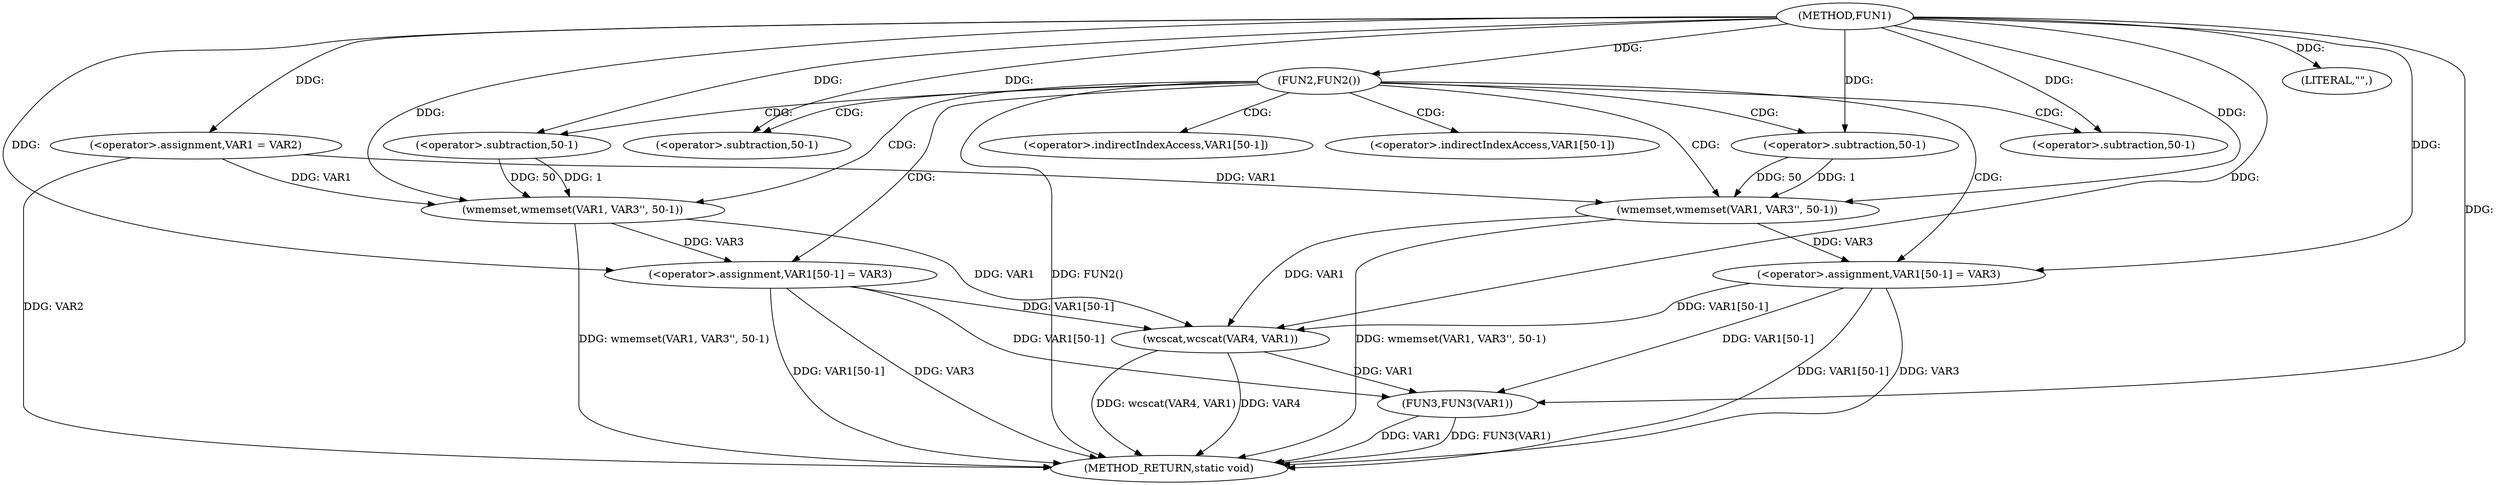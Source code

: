 digraph FUN1 {  
"1000100" [label = "(METHOD,FUN1)" ]
"1000145" [label = "(METHOD_RETURN,static void)" ]
"1000104" [label = "(<operator>.assignment,VAR1 = VAR2)" ]
"1000108" [label = "(FUN2,FUN2())" ]
"1000110" [label = "(wmemset,wmemset(VAR1, VAR3'', 50-1))" ]
"1000113" [label = "(<operator>.subtraction,50-1)" ]
"1000116" [label = "(<operator>.assignment,VAR1[50-1] = VAR3)" ]
"1000119" [label = "(<operator>.subtraction,50-1)" ]
"1000125" [label = "(wmemset,wmemset(VAR1, VAR3'', 50-1))" ]
"1000128" [label = "(<operator>.subtraction,50-1)" ]
"1000131" [label = "(<operator>.assignment,VAR1[50-1] = VAR3)" ]
"1000134" [label = "(<operator>.subtraction,50-1)" ]
"1000139" [label = "(LITERAL,\"\",)" ]
"1000140" [label = "(wcscat,wcscat(VAR4, VAR1))" ]
"1000143" [label = "(FUN3,FUN3(VAR1))" ]
"1000117" [label = "(<operator>.indirectIndexAccess,VAR1[50-1])" ]
"1000132" [label = "(<operator>.indirectIndexAccess,VAR1[50-1])" ]
  "1000116" -> "1000145"  [ label = "DDG: VAR1[50-1]"] 
  "1000125" -> "1000145"  [ label = "DDG: wmemset(VAR1, VAR3'', 50-1)"] 
  "1000108" -> "1000145"  [ label = "DDG: FUN2()"] 
  "1000140" -> "1000145"  [ label = "DDG: wcscat(VAR4, VAR1)"] 
  "1000110" -> "1000145"  [ label = "DDG: wmemset(VAR1, VAR3'', 50-1)"] 
  "1000131" -> "1000145"  [ label = "DDG: VAR1[50-1]"] 
  "1000140" -> "1000145"  [ label = "DDG: VAR4"] 
  "1000143" -> "1000145"  [ label = "DDG: VAR1"] 
  "1000143" -> "1000145"  [ label = "DDG: FUN3(VAR1)"] 
  "1000116" -> "1000145"  [ label = "DDG: VAR3"] 
  "1000131" -> "1000145"  [ label = "DDG: VAR3"] 
  "1000104" -> "1000145"  [ label = "DDG: VAR2"] 
  "1000100" -> "1000104"  [ label = "DDG: "] 
  "1000100" -> "1000108"  [ label = "DDG: "] 
  "1000104" -> "1000110"  [ label = "DDG: VAR1"] 
  "1000100" -> "1000110"  [ label = "DDG: "] 
  "1000113" -> "1000110"  [ label = "DDG: 50"] 
  "1000113" -> "1000110"  [ label = "DDG: 1"] 
  "1000100" -> "1000113"  [ label = "DDG: "] 
  "1000110" -> "1000116"  [ label = "DDG: VAR3"] 
  "1000100" -> "1000116"  [ label = "DDG: "] 
  "1000100" -> "1000119"  [ label = "DDG: "] 
  "1000104" -> "1000125"  [ label = "DDG: VAR1"] 
  "1000100" -> "1000125"  [ label = "DDG: "] 
  "1000128" -> "1000125"  [ label = "DDG: 50"] 
  "1000128" -> "1000125"  [ label = "DDG: 1"] 
  "1000100" -> "1000128"  [ label = "DDG: "] 
  "1000125" -> "1000131"  [ label = "DDG: VAR3"] 
  "1000100" -> "1000131"  [ label = "DDG: "] 
  "1000100" -> "1000134"  [ label = "DDG: "] 
  "1000100" -> "1000139"  [ label = "DDG: "] 
  "1000100" -> "1000140"  [ label = "DDG: "] 
  "1000116" -> "1000140"  [ label = "DDG: VAR1[50-1]"] 
  "1000125" -> "1000140"  [ label = "DDG: VAR1"] 
  "1000131" -> "1000140"  [ label = "DDG: VAR1[50-1]"] 
  "1000110" -> "1000140"  [ label = "DDG: VAR1"] 
  "1000116" -> "1000143"  [ label = "DDG: VAR1[50-1]"] 
  "1000140" -> "1000143"  [ label = "DDG: VAR1"] 
  "1000131" -> "1000143"  [ label = "DDG: VAR1[50-1]"] 
  "1000100" -> "1000143"  [ label = "DDG: "] 
  "1000108" -> "1000110"  [ label = "CDG: "] 
  "1000108" -> "1000125"  [ label = "CDG: "] 
  "1000108" -> "1000116"  [ label = "CDG: "] 
  "1000108" -> "1000131"  [ label = "CDG: "] 
  "1000108" -> "1000117"  [ label = "CDG: "] 
  "1000108" -> "1000113"  [ label = "CDG: "] 
  "1000108" -> "1000132"  [ label = "CDG: "] 
  "1000108" -> "1000128"  [ label = "CDG: "] 
  "1000108" -> "1000119"  [ label = "CDG: "] 
  "1000108" -> "1000134"  [ label = "CDG: "] 
}
